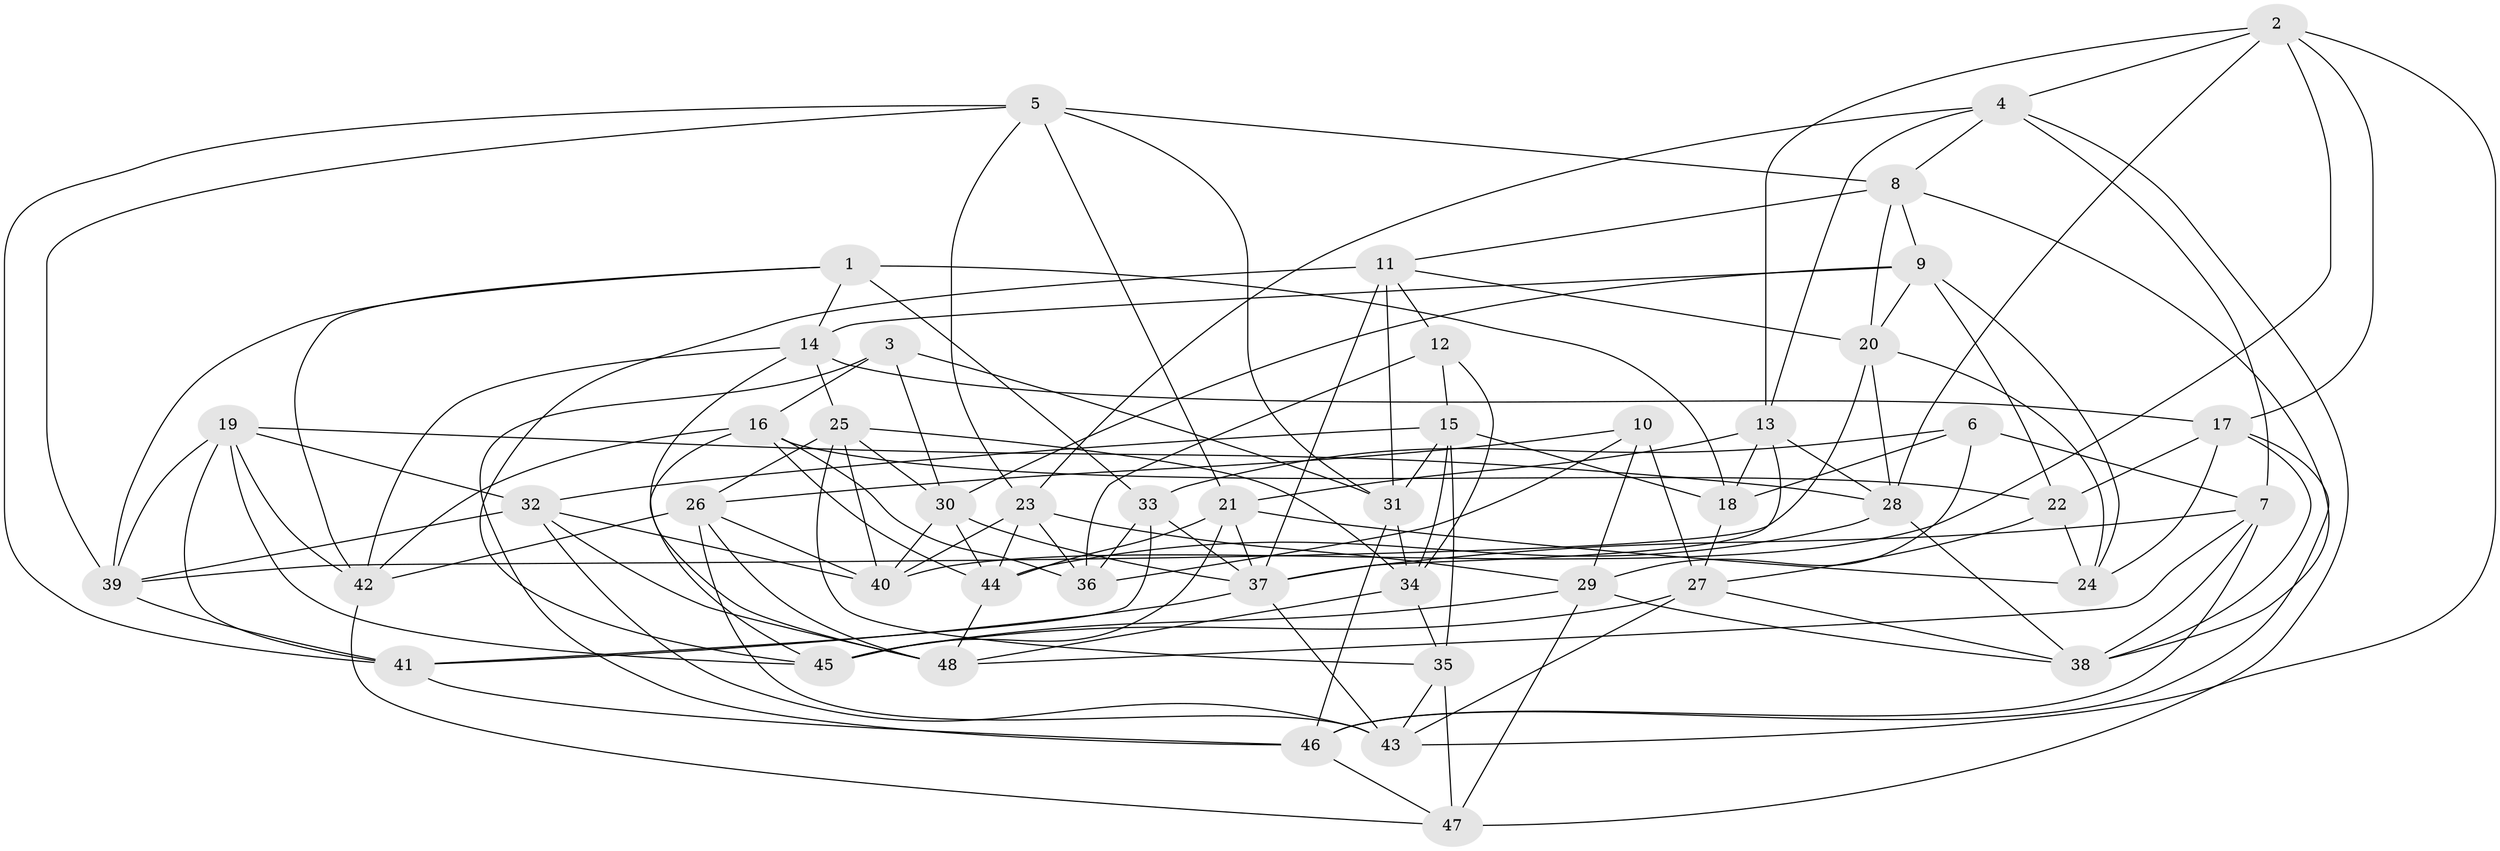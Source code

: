 // original degree distribution, {4: 1.0}
// Generated by graph-tools (version 1.1) at 2025/50/03/09/25 03:50:56]
// undirected, 48 vertices, 137 edges
graph export_dot {
graph [start="1"]
  node [color=gray90,style=filled];
  1;
  2;
  3;
  4;
  5;
  6;
  7;
  8;
  9;
  10;
  11;
  12;
  13;
  14;
  15;
  16;
  17;
  18;
  19;
  20;
  21;
  22;
  23;
  24;
  25;
  26;
  27;
  28;
  29;
  30;
  31;
  32;
  33;
  34;
  35;
  36;
  37;
  38;
  39;
  40;
  41;
  42;
  43;
  44;
  45;
  46;
  47;
  48;
  1 -- 14 [weight=1.0];
  1 -- 18 [weight=2.0];
  1 -- 33 [weight=1.0];
  1 -- 39 [weight=1.0];
  1 -- 42 [weight=1.0];
  2 -- 4 [weight=1.0];
  2 -- 13 [weight=1.0];
  2 -- 17 [weight=1.0];
  2 -- 28 [weight=1.0];
  2 -- 40 [weight=1.0];
  2 -- 43 [weight=1.0];
  3 -- 16 [weight=1.0];
  3 -- 30 [weight=1.0];
  3 -- 31 [weight=1.0];
  3 -- 46 [weight=1.0];
  4 -- 7 [weight=1.0];
  4 -- 8 [weight=1.0];
  4 -- 13 [weight=1.0];
  4 -- 23 [weight=1.0];
  4 -- 47 [weight=1.0];
  5 -- 8 [weight=1.0];
  5 -- 21 [weight=1.0];
  5 -- 23 [weight=1.0];
  5 -- 31 [weight=1.0];
  5 -- 39 [weight=1.0];
  5 -- 41 [weight=1.0];
  6 -- 7 [weight=1.0];
  6 -- 18 [weight=1.0];
  6 -- 29 [weight=1.0];
  6 -- 33 [weight=1.0];
  7 -- 37 [weight=1.0];
  7 -- 38 [weight=1.0];
  7 -- 46 [weight=1.0];
  7 -- 48 [weight=1.0];
  8 -- 9 [weight=1.0];
  8 -- 11 [weight=1.0];
  8 -- 20 [weight=1.0];
  8 -- 38 [weight=1.0];
  9 -- 14 [weight=1.0];
  9 -- 20 [weight=1.0];
  9 -- 22 [weight=1.0];
  9 -- 24 [weight=1.0];
  9 -- 30 [weight=1.0];
  10 -- 26 [weight=1.0];
  10 -- 27 [weight=1.0];
  10 -- 29 [weight=1.0];
  10 -- 36 [weight=1.0];
  11 -- 12 [weight=1.0];
  11 -- 20 [weight=1.0];
  11 -- 31 [weight=1.0];
  11 -- 37 [weight=1.0];
  11 -- 45 [weight=1.0];
  12 -- 15 [weight=1.0];
  12 -- 34 [weight=1.0];
  12 -- 36 [weight=1.0];
  13 -- 18 [weight=1.0];
  13 -- 21 [weight=1.0];
  13 -- 28 [weight=1.0];
  13 -- 37 [weight=1.0];
  14 -- 17 [weight=1.0];
  14 -- 25 [weight=1.0];
  14 -- 42 [weight=1.0];
  14 -- 48 [weight=1.0];
  15 -- 18 [weight=1.0];
  15 -- 31 [weight=1.0];
  15 -- 32 [weight=1.0];
  15 -- 34 [weight=1.0];
  15 -- 35 [weight=1.0];
  16 -- 22 [weight=1.0];
  16 -- 36 [weight=1.0];
  16 -- 42 [weight=1.0];
  16 -- 44 [weight=1.0];
  16 -- 45 [weight=1.0];
  17 -- 22 [weight=1.0];
  17 -- 24 [weight=1.0];
  17 -- 38 [weight=1.0];
  17 -- 46 [weight=1.0];
  18 -- 27 [weight=1.0];
  19 -- 28 [weight=1.0];
  19 -- 32 [weight=1.0];
  19 -- 39 [weight=1.0];
  19 -- 41 [weight=1.0];
  19 -- 42 [weight=1.0];
  19 -- 45 [weight=1.0];
  20 -- 24 [weight=1.0];
  20 -- 28 [weight=1.0];
  20 -- 39 [weight=1.0];
  21 -- 24 [weight=1.0];
  21 -- 37 [weight=1.0];
  21 -- 44 [weight=1.0];
  21 -- 45 [weight=1.0];
  22 -- 24 [weight=2.0];
  22 -- 27 [weight=1.0];
  23 -- 29 [weight=1.0];
  23 -- 36 [weight=1.0];
  23 -- 40 [weight=1.0];
  23 -- 44 [weight=1.0];
  25 -- 26 [weight=1.0];
  25 -- 30 [weight=1.0];
  25 -- 34 [weight=1.0];
  25 -- 35 [weight=1.0];
  25 -- 40 [weight=1.0];
  26 -- 40 [weight=1.0];
  26 -- 42 [weight=1.0];
  26 -- 43 [weight=1.0];
  26 -- 48 [weight=1.0];
  27 -- 38 [weight=1.0];
  27 -- 43 [weight=1.0];
  27 -- 45 [weight=1.0];
  28 -- 38 [weight=1.0];
  28 -- 44 [weight=1.0];
  29 -- 38 [weight=1.0];
  29 -- 45 [weight=1.0];
  29 -- 47 [weight=1.0];
  30 -- 37 [weight=1.0];
  30 -- 40 [weight=1.0];
  30 -- 44 [weight=1.0];
  31 -- 34 [weight=1.0];
  31 -- 46 [weight=1.0];
  32 -- 39 [weight=1.0];
  32 -- 40 [weight=1.0];
  32 -- 43 [weight=1.0];
  32 -- 48 [weight=1.0];
  33 -- 36 [weight=2.0];
  33 -- 37 [weight=1.0];
  33 -- 41 [weight=1.0];
  34 -- 35 [weight=1.0];
  34 -- 48 [weight=1.0];
  35 -- 43 [weight=1.0];
  35 -- 47 [weight=2.0];
  37 -- 41 [weight=1.0];
  37 -- 43 [weight=1.0];
  39 -- 41 [weight=1.0];
  41 -- 46 [weight=1.0];
  42 -- 47 [weight=1.0];
  44 -- 48 [weight=1.0];
  46 -- 47 [weight=1.0];
}
